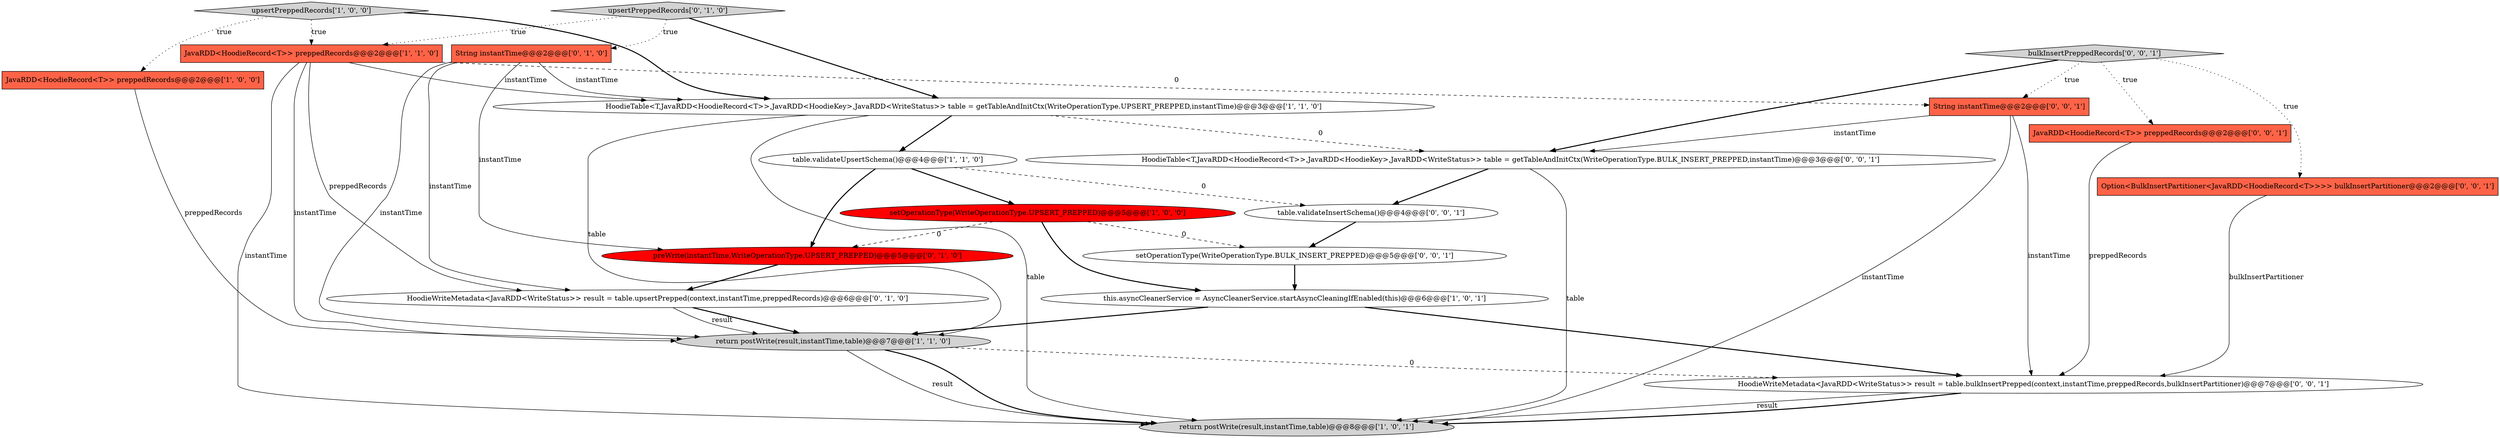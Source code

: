 digraph {
7 [style = filled, label = "this.asyncCleanerService = AsyncCleanerService.startAsyncCleaningIfEnabled(this)@@@6@@@['1', '0', '1']", fillcolor = white, shape = ellipse image = "AAA0AAABBB1BBB"];
0 [style = filled, label = "setOperationType(WriteOperationType.UPSERT_PREPPED)@@@5@@@['1', '0', '0']", fillcolor = red, shape = ellipse image = "AAA1AAABBB1BBB"];
5 [style = filled, label = "JavaRDD<HoodieRecord<T>> preppedRecords@@@2@@@['1', '0', '0']", fillcolor = tomato, shape = box image = "AAA0AAABBB1BBB"];
15 [style = filled, label = "table.validateInsertSchema()@@@4@@@['0', '0', '1']", fillcolor = white, shape = ellipse image = "AAA0AAABBB3BBB"];
19 [style = filled, label = "String instantTime@@@2@@@['0', '0', '1']", fillcolor = tomato, shape = box image = "AAA0AAABBB3BBB"];
8 [style = filled, label = "return postWrite(result,instantTime,table)@@@8@@@['1', '0', '1']", fillcolor = lightgray, shape = ellipse image = "AAA0AAABBB1BBB"];
17 [style = filled, label = "JavaRDD<HoodieRecord<T>> preppedRecords@@@2@@@['0', '0', '1']", fillcolor = tomato, shape = box image = "AAA0AAABBB3BBB"];
11 [style = filled, label = "upsertPreppedRecords['0', '1', '0']", fillcolor = lightgray, shape = diamond image = "AAA0AAABBB2BBB"];
3 [style = filled, label = "table.validateUpsertSchema()@@@4@@@['1', '1', '0']", fillcolor = white, shape = ellipse image = "AAA0AAABBB1BBB"];
12 [style = filled, label = "HoodieWriteMetadata<JavaRDD<WriteStatus>> result = table.upsertPrepped(context,instantTime,preppedRecords)@@@6@@@['0', '1', '0']", fillcolor = white, shape = ellipse image = "AAA0AAABBB2BBB"];
9 [style = filled, label = "String instantTime@@@2@@@['0', '1', '0']", fillcolor = tomato, shape = box image = "AAA0AAABBB2BBB"];
18 [style = filled, label = "HoodieWriteMetadata<JavaRDD<WriteStatus>> result = table.bulkInsertPrepped(context,instantTime,preppedRecords,bulkInsertPartitioner)@@@7@@@['0', '0', '1']", fillcolor = white, shape = ellipse image = "AAA0AAABBB3BBB"];
20 [style = filled, label = "HoodieTable<T,JavaRDD<HoodieRecord<T>>,JavaRDD<HoodieKey>,JavaRDD<WriteStatus>> table = getTableAndInitCtx(WriteOperationType.BULK_INSERT_PREPPED,instantTime)@@@3@@@['0', '0', '1']", fillcolor = white, shape = ellipse image = "AAA0AAABBB3BBB"];
4 [style = filled, label = "upsertPreppedRecords['1', '0', '0']", fillcolor = lightgray, shape = diamond image = "AAA0AAABBB1BBB"];
6 [style = filled, label = "JavaRDD<HoodieRecord<T>> preppedRecords@@@2@@@['1', '1', '0']", fillcolor = tomato, shape = box image = "AAA0AAABBB1BBB"];
14 [style = filled, label = "bulkInsertPreppedRecords['0', '0', '1']", fillcolor = lightgray, shape = diamond image = "AAA0AAABBB3BBB"];
2 [style = filled, label = "HoodieTable<T,JavaRDD<HoodieRecord<T>>,JavaRDD<HoodieKey>,JavaRDD<WriteStatus>> table = getTableAndInitCtx(WriteOperationType.UPSERT_PREPPED,instantTime)@@@3@@@['1', '1', '0']", fillcolor = white, shape = ellipse image = "AAA0AAABBB1BBB"];
13 [style = filled, label = "Option<BulkInsertPartitioner<JavaRDD<HoodieRecord<T>>>> bulkInsertPartitioner@@@2@@@['0', '0', '1']", fillcolor = tomato, shape = box image = "AAA0AAABBB3BBB"];
16 [style = filled, label = "setOperationType(WriteOperationType.BULK_INSERT_PREPPED)@@@5@@@['0', '0', '1']", fillcolor = white, shape = ellipse image = "AAA0AAABBB3BBB"];
10 [style = filled, label = "preWrite(instantTime,WriteOperationType.UPSERT_PREPPED)@@@5@@@['0', '1', '0']", fillcolor = red, shape = ellipse image = "AAA1AAABBB2BBB"];
1 [style = filled, label = "return postWrite(result,instantTime,table)@@@7@@@['1', '1', '0']", fillcolor = lightgray, shape = ellipse image = "AAA0AAABBB1BBB"];
4->6 [style = dotted, label="true"];
19->20 [style = solid, label="instantTime"];
4->5 [style = dotted, label="true"];
7->1 [style = bold, label=""];
1->8 [style = bold, label=""];
14->19 [style = dotted, label="true"];
2->20 [style = dashed, label="0"];
6->12 [style = solid, label="preppedRecords"];
6->2 [style = solid, label="instantTime"];
2->3 [style = bold, label=""];
9->10 [style = solid, label="instantTime"];
0->16 [style = dashed, label="0"];
16->7 [style = bold, label=""];
9->2 [style = solid, label="instantTime"];
9->12 [style = solid, label="instantTime"];
11->9 [style = dotted, label="true"];
1->8 [style = solid, label="result"];
1->18 [style = dashed, label="0"];
4->2 [style = bold, label=""];
19->8 [style = solid, label="instantTime"];
15->16 [style = bold, label=""];
19->18 [style = solid, label="instantTime"];
12->1 [style = bold, label=""];
6->1 [style = solid, label="instantTime"];
11->2 [style = bold, label=""];
14->13 [style = dotted, label="true"];
3->0 [style = bold, label=""];
0->10 [style = dashed, label="0"];
13->18 [style = solid, label="bulkInsertPartitioner"];
0->7 [style = bold, label=""];
14->17 [style = dotted, label="true"];
3->10 [style = bold, label=""];
18->8 [style = solid, label="result"];
10->12 [style = bold, label=""];
11->6 [style = dotted, label="true"];
6->8 [style = solid, label="instantTime"];
6->19 [style = dashed, label="0"];
12->1 [style = solid, label="result"];
9->1 [style = solid, label="instantTime"];
7->18 [style = bold, label=""];
3->15 [style = dashed, label="0"];
20->8 [style = solid, label="table"];
18->8 [style = bold, label=""];
5->1 [style = solid, label="preppedRecords"];
17->18 [style = solid, label="preppedRecords"];
2->8 [style = solid, label="table"];
20->15 [style = bold, label=""];
2->1 [style = solid, label="table"];
14->20 [style = bold, label=""];
}
